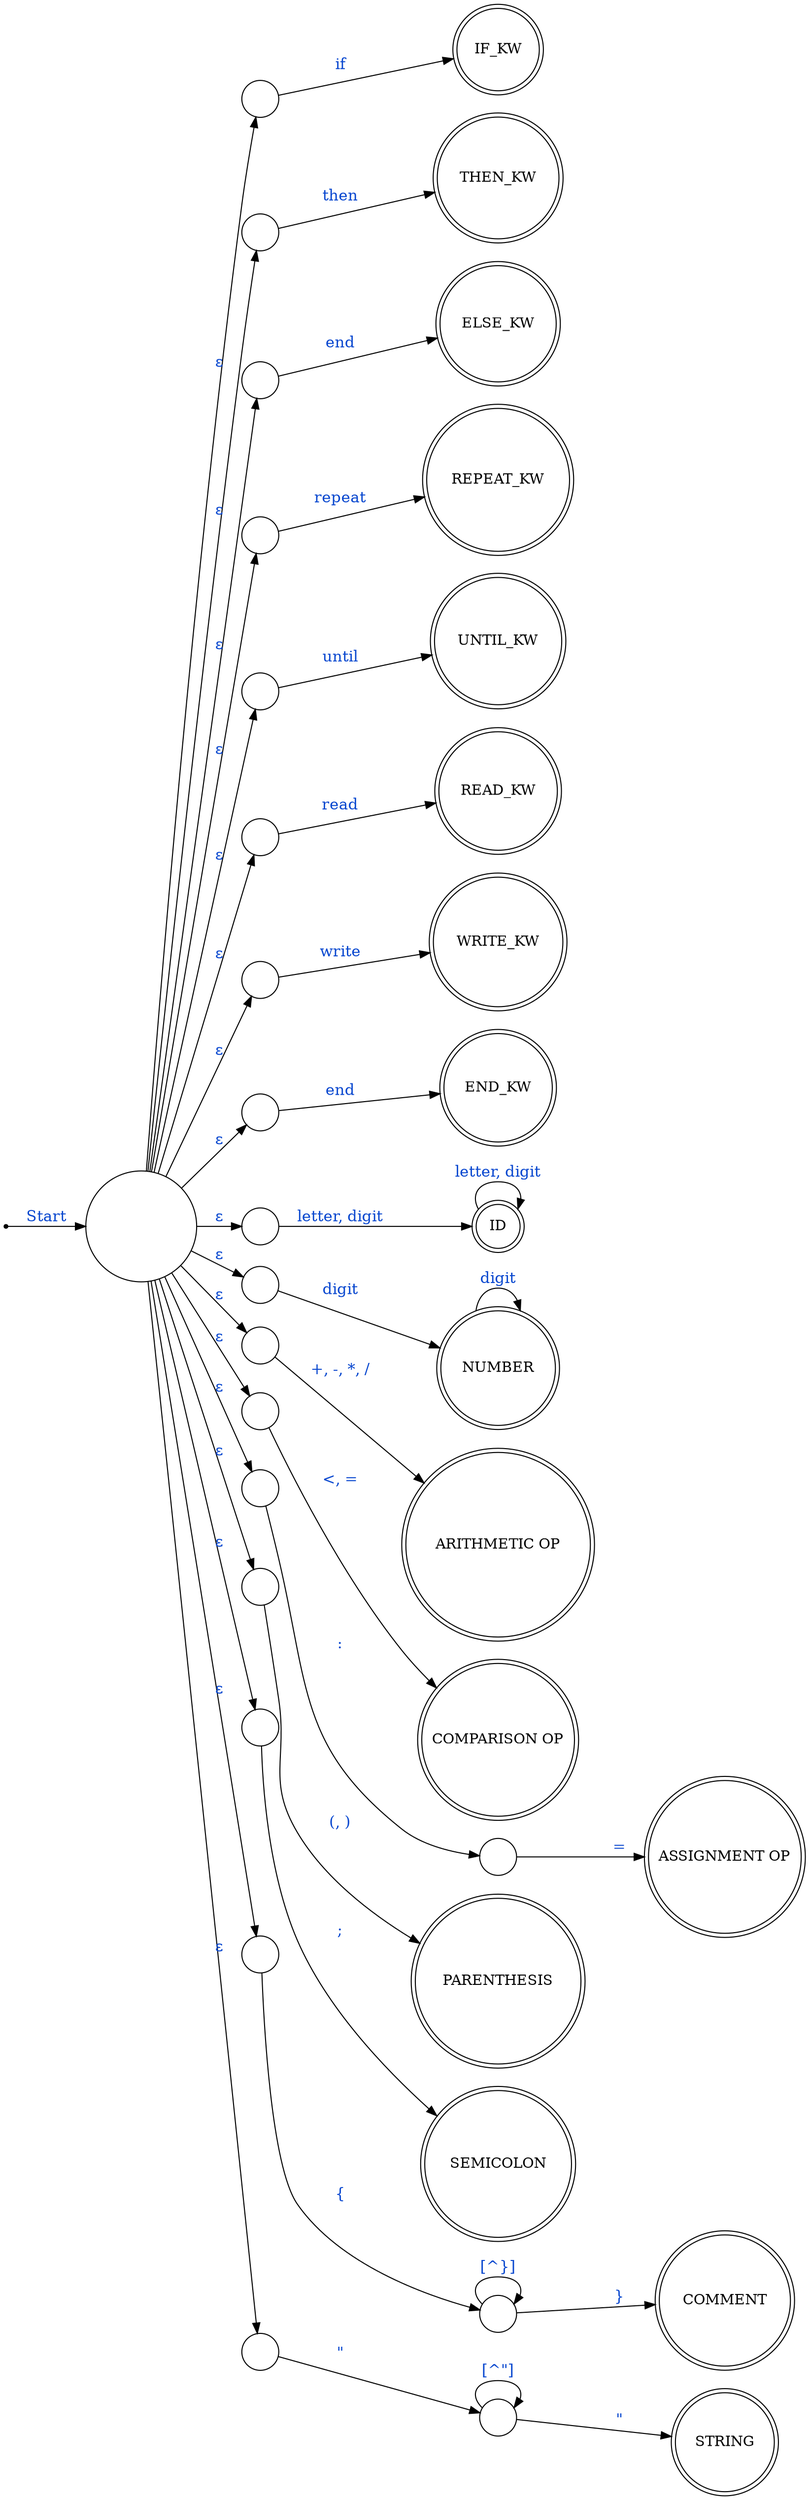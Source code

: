 digraph TinyNFA {
    rankdir=LR;
    node [shape=circle];
    edge [fontsize=15, fontcolor="#0847cf"];

    S0 [shape=point];

    //start state
    start [label="", width=1.5, height=1.5];
    S0 -> start [label="Start"];

    //if
    start -> KW_if1 [label="ε"]; KW_if1 [label=""];

    KW_if1 -> KW_if2 [label="if"];
    KW_if2 [label="IF_KW", shape=doublecircle];

    //then
    start -> KW_then1 [label="ε"]; KW_then1 [label=""];
    KW_then1 -> KW_then2 [label="then"];
    KW_then2 [label="THEN_KW", shape=doublecircle];

    //else
    start -> KW_else1 [label="ε"]; KW_else1 [label=""];
    KW_else1 -> KW_else2 [label="end"];
    KW_else2 [label="ELSE_KW", shape=doublecircle];

    //repeat
    start -> KW_repeat1 [label="ε"]; KW_repeat1 [label=""];
    KW_repeat1 -> KW_repeat2 [label="repeat"];
    KW_repeat2 [label="REPEAT_KW", shape=doublecircle];

    //until
    start -> KW_until1 [label="ε"]; KW_until1 [label=""];
    KW_until1 -> KW_until2 [label="until"];
    KW_until2 [label="UNTIL_KW", shape=doublecircle];

    //read
    start -> KW_read1 [label="ε"]; KW_read1 [label=""];
    KW_read1 -> KW_read2 [label="read"];
    KW_read2 [label="READ_KW", shape=doublecircle];

    //write
    start -> KW_write1 [label="ε"]; KW_write1 [label=""];
    KW_write1 -> KW_write2 [label="write"];
    KW_write2 [label="WRITE_KW", shape=doublecircle];

    //end
    start -> KW_end1 [label="ε"]; KW_end1 [label=""];
    KW_end1 -> KW_end2 [label="end"];
    KW_end2 [label="END_KW", shape=doublecircle];

    //identifier
    start -> ID1 [label="ε"];
    ID1 [label=""];
    ID1 -> IDF [label="letter, digit"];
    IDF -> IDF [label="letter, digit"];
    IDF [label="ID", shape=doublecircle];

    //number
    start -> NUM1 [label="ε"];
    NUM1 [label=""];
    NUM1 -> NUMF [label="digit"];
    NUMF -> NUMF [label="digit"];
    NUMF [label="NUMBER", shape=doublecircle];

    //arithmetic
    ARITHOP [label=""]
    start -> ARITHOP [label="ε"];
    ARITHOP -> ARITHOPF [label="+, -, *, /"]
    ARITHOPF [label="ARITHMETIC OP", shape=doublecircle];

    //comparison
    start -> COMPOP [label="ε"]; COMPOP [label=""];
    COMPOP -> COMPOPF [label="<, ="];
    COMPOPF [label="COMPARISON OP", shape=doublecircle, width=1.5, height=1.5];

    //assignement
    start -> ASSIGN1 [label="ε"];ASSIGN1 [label=""];
    ASSIGN1 -> ASSIGN2 [label=":"];
    ASSIGN2 -> ASSIGNF [label="="]; ASSIGN2 [label=""];
    ASSIGNF [label="ASSIGNMENT OP", shape=doublecircle, width=1.5, height=1.5];

    //parenthesis
    start -> PAREN [label="ε"]; PAREN [label=""];
    PAREN -> PARENF [label="(, )"];
    PARENF [label="PARENTHESIS", shape=doublecircle];

    // semicolon
    start -> SEMICOLON [label="ε"]; SEMICOLON [label=""];
    SEMICOLON -> SEMIF [label=";"];
    SEMIF [label="SEMICOLON", shape=doublecircle];

    //comments
    start -> COMMENT [label="ε"]; COMMENT [label=""];
    COMMENT -> COMMENT_BODY [label="{"];COMMENT_BODY [label=""];
    COMMENT_BODY -> COMMENT_BODY [label="[^}]"];
    COMMENT_BODY -> COMMENTF [label="}"];
    COMMENTF [label="COMMENT", shape=doublecircle];

    //strings
    start -> STRING1 [label="ε"]; STRING1 [label=""];
    STRING1 -> STRING2 [label="\""]; STRING2 [label=""];
    STRING2 -> STRING2 [label="[^\"]"];
    STRING2 -> STRINGF [label="\""];
    STRINGF [label="STRING", shape=doublecircle];
}

